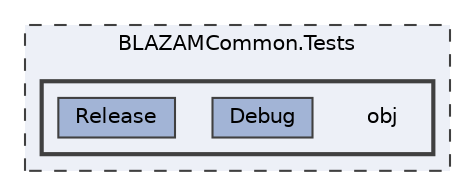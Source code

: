 digraph "BLAZAMCommon.Tests/obj"
{
 // LATEX_PDF_SIZE
  bgcolor="transparent";
  edge [fontname=Helvetica,fontsize=10,labelfontname=Helvetica,labelfontsize=10];
  node [fontname=Helvetica,fontsize=10,shape=box,height=0.2,width=0.4];
  compound=true
  subgraph clusterdir_6840bf7eb5609e8854d2094672eb0f20 {
    graph [ bgcolor="#edf0f7", pencolor="grey25", label="BLAZAMCommon.Tests", fontname=Helvetica,fontsize=10 style="filled,dashed", URL="dir_6840bf7eb5609e8854d2094672eb0f20.html",tooltip=""]
  subgraph clusterdir_7893cc334f158d9d4618a617c5d39bfe {
    graph [ bgcolor="#edf0f7", pencolor="grey25", label="", fontname=Helvetica,fontsize=10 style="filled,bold", URL="dir_7893cc334f158d9d4618a617c5d39bfe.html",tooltip=""]
    dir_7893cc334f158d9d4618a617c5d39bfe [shape=plaintext, label="obj"];
  dir_40012dd2d6eed6db01459cf5cb37c99a [label="Debug", fillcolor="#a2b4d6", color="grey25", style="filled", URL="dir_40012dd2d6eed6db01459cf5cb37c99a.html",tooltip=""];
  dir_a94d949d19eea88685edf0cfbc8367b3 [label="Release", fillcolor="#a2b4d6", color="grey25", style="filled", URL="dir_a94d949d19eea88685edf0cfbc8367b3.html",tooltip=""];
  }
  }
}
